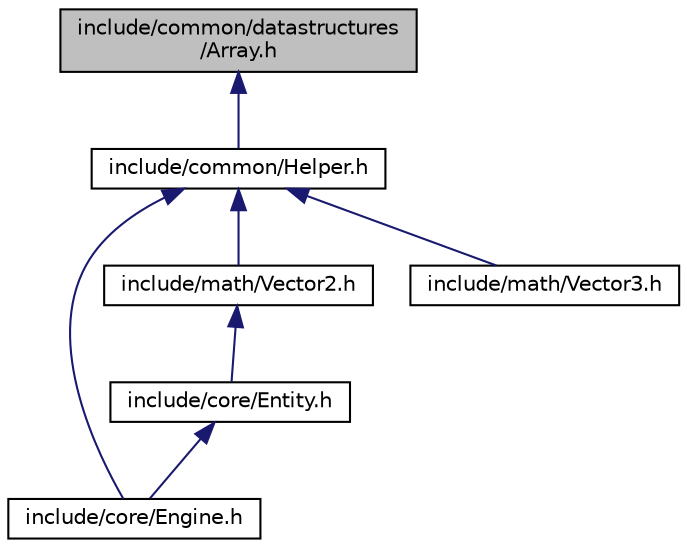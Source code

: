 digraph "include/common/datastructures/Array.h"
{
 // LATEX_PDF_SIZE
  edge [fontname="Helvetica",fontsize="10",labelfontname="Helvetica",labelfontsize="10"];
  node [fontname="Helvetica",fontsize="10",shape=record];
  Node1 [label="include/common/datastructures\l/Array.h",height=0.2,width=0.4,color="black", fillcolor="grey75", style="filled", fontcolor="black",tooltip=" "];
  Node1 -> Node2 [dir="back",color="midnightblue",fontsize="10",style="solid",fontname="Helvetica"];
  Node2 [label="include/common/Helper.h",height=0.2,width=0.4,color="black", fillcolor="white", style="filled",URL="$_helper_8h.html",tooltip=" "];
  Node2 -> Node3 [dir="back",color="midnightblue",fontsize="10",style="solid",fontname="Helvetica"];
  Node3 [label="include/core/Engine.h",height=0.2,width=0.4,color="black", fillcolor="white", style="filled",URL="$_engine_8h.html",tooltip=" "];
  Node2 -> Node4 [dir="back",color="midnightblue",fontsize="10",style="solid",fontname="Helvetica"];
  Node4 [label="include/math/Vector2.h",height=0.2,width=0.4,color="black", fillcolor="white", style="filled",URL="$_vector2_8h.html",tooltip=" "];
  Node4 -> Node5 [dir="back",color="midnightblue",fontsize="10",style="solid",fontname="Helvetica"];
  Node5 [label="include/core/Entity.h",height=0.2,width=0.4,color="black", fillcolor="white", style="filled",URL="$_entity_8h.html",tooltip=" "];
  Node5 -> Node3 [dir="back",color="midnightblue",fontsize="10",style="solid",fontname="Helvetica"];
  Node2 -> Node6 [dir="back",color="midnightblue",fontsize="10",style="solid",fontname="Helvetica"];
  Node6 [label="include/math/Vector3.h",height=0.2,width=0.4,color="black", fillcolor="white", style="filled",URL="$_vector3_8h.html",tooltip=" "];
}
